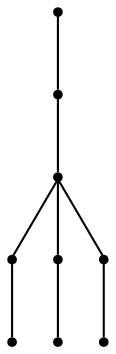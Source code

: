 graph {
  node [shape=point,comment="{\"directed\":false,\"doi\":\"10.1007/978-3-662-45803-7_5\",\"figure\":\"5 (1)\"}"]

  v0 [pos="738.5032821921175,955.1367333126259"]
  v1 [pos="591.8558982294095,613.0200653784613"]
  v2 [pos="738.5032821921175,1004.0079985535253"]
  v3 [pos="689.6221781865722,857.3896227956608"]
  v4 [pos="689.6221781865722,906.2611424829583"]
  v5 [pos="640.7369386107973,759.6425122786957"]
  v6 [pos="640.7369386107973,808.5140319659932"]
  v7 [pos="591.8558982294095,661.8956562081288"]
  v8 [pos="591.8558982294095,710.7669214490282"]

  v0 -- v1 [id="-1",pos="738.5032821921175,955.1367333126259 591.8558982294095,613.0200653784613 591.8558982294095,613.0200653784613 591.8558982294095,613.0200653784613"]
  v1 -- v7 [id="-20",pos="591.8558982294095,613.0200653784613 591.8558982294095,661.8956562081288 591.8558982294095,661.8956562081288 591.8558982294095,661.8956562081288"]
  v7 -- v8 [id="-21",pos="591.8558982294095,661.8956562081288 591.8558982294095,710.7669214490282 591.8558982294095,710.7669214490282 591.8558982294095,710.7669214490282"]
  v1 -- v3 [id="-22",pos="591.8558982294095,613.0200653784613 689.6221781865722,857.3896227956608 689.6221781865722,857.3896227956608 689.6221781865722,857.3896227956608"]
  v1 -- v5 [id="-23",pos="591.8558982294095,613.0200653784613 640.7369386107973,759.6425122786957 640.7369386107973,759.6425122786957 640.7369386107973,759.6425122786957"]
  v5 -- v6 [id="-24",pos="640.7369386107973,759.6425122786957 640.7369386107973,808.5140319659932 640.7369386107973,808.5140319659932 640.7369386107973,808.5140319659932"]
  v3 -- v4 [id="-25",pos="689.6221781865722,857.3896227956608 689.6221781865722,906.2611424829583 689.6221781865722,906.2611424829583 689.6221781865722,906.2611424829583"]
  v2 -- v0 [id="-26",pos="738.5032821921175,1004.0079985535253 738.5032821921175,955.1367333126259 738.5032821921175,955.1367333126259 738.5032821921175,955.1367333126259"]
}